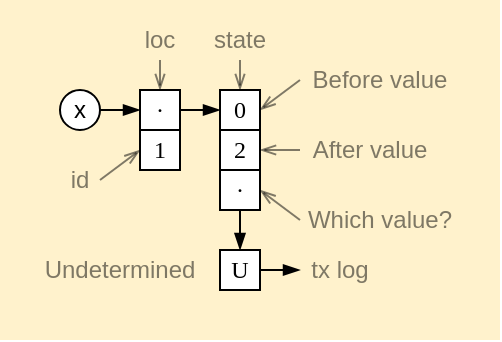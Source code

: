 <mxfile version="21.6.9" type="device">
  <diagram name="Page-1" id="3Da-K6MAal7oWcjGSvR0">
    <mxGraphModel dx="480" dy="108" grid="1" gridSize="10" guides="1" tooltips="1" connect="1" arrows="1" fold="1" page="1" pageScale="1" pageWidth="500" pageHeight="350" math="0" shadow="0">
      <root>
        <mxCell id="0" />
        <mxCell id="1" parent="0" />
        <mxCell id="_nBWBaSlA80PKWS4ckmK-44" value="" style="rounded=0;whiteSpace=wrap;html=1;fillColor=#fff2cc;strokeColor=none;" vertex="1" parent="1">
          <mxGeometry x="130" y="390" width="250" height="170" as="geometry" />
        </mxCell>
        <mxCell id="ApE8lTeV0Uj58Px4gvST-1" value="0" style="rounded=0;whiteSpace=wrap;html=1;fontFamily=Verdana;" parent="1" vertex="1">
          <mxGeometry x="240" y="435" width="20" height="20" as="geometry" />
        </mxCell>
        <mxCell id="ApE8lTeV0Uj58Px4gvST-2" value="2" style="rounded=0;whiteSpace=wrap;html=1;fontFamily=Verdana;" parent="1" vertex="1">
          <mxGeometry x="240" y="455" width="20" height="20" as="geometry" />
        </mxCell>
        <mxCell id="ApE8lTeV0Uj58Px4gvST-5" value="x" style="ellipse;whiteSpace=wrap;html=1;aspect=fixed;" parent="1" vertex="1">
          <mxGeometry x="160" y="435" width="20" height="20" as="geometry" />
        </mxCell>
        <mxCell id="ApE8lTeV0Uj58Px4gvST-6" value="·" style="rounded=0;whiteSpace=wrap;html=1;fontFamily=Verdana;strokeColor=#000000;" parent="1" vertex="1">
          <mxGeometry x="200" y="435" width="20" height="20" as="geometry" />
        </mxCell>
        <mxCell id="ApE8lTeV0Uj58Px4gvST-7" value="1" style="rounded=0;whiteSpace=wrap;html=1;fontFamily=Verdana;" parent="1" vertex="1">
          <mxGeometry x="200" y="455" width="20" height="20" as="geometry" />
        </mxCell>
        <mxCell id="ApE8lTeV0Uj58Px4gvST-8" value="" style="endArrow=blockThin;html=1;exitX=1;exitY=0.5;exitDx=0;exitDy=0;entryX=0;entryY=0.5;entryDx=0;entryDy=0;rounded=0;endFill=1;" parent="1" source="ApE8lTeV0Uj58Px4gvST-5" target="ApE8lTeV0Uj58Px4gvST-6" edge="1">
          <mxGeometry width="50" height="50" relative="1" as="geometry">
            <mxPoint x="300" y="645" as="sourcePoint" />
            <mxPoint x="350" y="595" as="targetPoint" />
          </mxGeometry>
        </mxCell>
        <mxCell id="ApE8lTeV0Uj58Px4gvST-9" value="" style="endArrow=blockThin;html=1;rounded=0;entryX=0;entryY=0.5;entryDx=0;entryDy=0;endFill=1;" parent="1" source="ApE8lTeV0Uj58Px4gvST-6" target="ApE8lTeV0Uj58Px4gvST-1" edge="1">
          <mxGeometry width="50" height="50" relative="1" as="geometry">
            <mxPoint x="190" y="455" as="sourcePoint" />
            <mxPoint x="210" y="455" as="targetPoint" />
          </mxGeometry>
        </mxCell>
        <mxCell id="ApE8lTeV0Uj58Px4gvST-12" value="·" style="rounded=0;whiteSpace=wrap;html=1;fontFamily=Verdana;strokeColor=#000000;" parent="1" vertex="1">
          <mxGeometry x="240" y="475" width="20" height="20" as="geometry" />
        </mxCell>
        <mxCell id="_nBWBaSlA80PKWS4ckmK-22" value="id" style="text;html=1;strokeColor=none;fillColor=none;align=center;verticalAlign=middle;whiteSpace=wrap;rounded=0;fillOpacity=75;strokeOpacity=75;textOpacity=50;" vertex="1" parent="1">
          <mxGeometry x="160" y="470" width="20" height="20" as="geometry" />
        </mxCell>
        <mxCell id="_nBWBaSlA80PKWS4ckmK-24" value="" style="endArrow=openThin;html=1;rounded=0;entryX=0;entryY=0.5;entryDx=0;entryDy=0;exitX=1;exitY=0.5;exitDx=0;exitDy=0;endFill=0;strokeOpacity=50;fillOpacity=100;" edge="1" parent="1" source="_nBWBaSlA80PKWS4ckmK-22" target="ApE8lTeV0Uj58Px4gvST-7">
          <mxGeometry width="50" height="50" relative="1" as="geometry">
            <mxPoint x="350" y="610" as="sourcePoint" />
            <mxPoint x="400" y="560" as="targetPoint" />
          </mxGeometry>
        </mxCell>
        <mxCell id="_nBWBaSlA80PKWS4ckmK-25" value="Before value" style="text;html=1;strokeColor=none;fillColor=none;align=center;verticalAlign=middle;whiteSpace=wrap;rounded=0;textOpacity=50;" vertex="1" parent="1">
          <mxGeometry x="280" y="420" width="80" height="20" as="geometry" />
        </mxCell>
        <mxCell id="_nBWBaSlA80PKWS4ckmK-26" value="After value" style="text;html=1;strokeColor=none;fillColor=none;align=center;verticalAlign=middle;whiteSpace=wrap;rounded=0;textOpacity=50;" vertex="1" parent="1">
          <mxGeometry x="280" y="455" width="70" height="20" as="geometry" />
        </mxCell>
        <mxCell id="_nBWBaSlA80PKWS4ckmK-27" value="Which value?" style="text;html=1;strokeColor=none;fillColor=none;align=center;verticalAlign=middle;whiteSpace=wrap;rounded=0;textOpacity=50;" vertex="1" parent="1">
          <mxGeometry x="280" y="490" width="80" height="20" as="geometry" />
        </mxCell>
        <mxCell id="_nBWBaSlA80PKWS4ckmK-28" value="" style="endArrow=openThin;html=1;rounded=0;entryX=1;entryY=0.5;entryDx=0;entryDy=0;exitX=0;exitY=0.5;exitDx=0;exitDy=0;endFill=0;strokeOpacity=50;" edge="1" parent="1" source="_nBWBaSlA80PKWS4ckmK-26" target="ApE8lTeV0Uj58Px4gvST-2">
          <mxGeometry width="50" height="50" relative="1" as="geometry">
            <mxPoint x="190" y="500" as="sourcePoint" />
            <mxPoint x="210" y="485" as="targetPoint" />
          </mxGeometry>
        </mxCell>
        <mxCell id="_nBWBaSlA80PKWS4ckmK-29" value="" style="endArrow=openThin;html=1;rounded=0;entryX=1;entryY=0.5;entryDx=0;entryDy=0;exitX=0;exitY=0.5;exitDx=0;exitDy=0;endFill=0;strokeOpacity=50;" edge="1" parent="1" source="_nBWBaSlA80PKWS4ckmK-27" target="ApE8lTeV0Uj58Px4gvST-12">
          <mxGeometry width="50" height="50" relative="1" as="geometry">
            <mxPoint x="200" y="510" as="sourcePoint" />
            <mxPoint x="220" y="495" as="targetPoint" />
          </mxGeometry>
        </mxCell>
        <mxCell id="_nBWBaSlA80PKWS4ckmK-30" value="" style="endArrow=openThin;html=1;rounded=0;entryX=1;entryY=0.5;entryDx=0;entryDy=0;exitX=0;exitY=0.5;exitDx=0;exitDy=0;endFill=0;strokeOpacity=50;" edge="1" parent="1" source="_nBWBaSlA80PKWS4ckmK-25" target="ApE8lTeV0Uj58Px4gvST-1">
          <mxGeometry width="50" height="50" relative="1" as="geometry">
            <mxPoint x="210" y="520" as="sourcePoint" />
            <mxPoint x="230" y="505" as="targetPoint" />
          </mxGeometry>
        </mxCell>
        <mxCell id="_nBWBaSlA80PKWS4ckmK-33" value="loc" style="text;html=1;strokeColor=none;fillColor=none;align=center;verticalAlign=middle;whiteSpace=wrap;rounded=0;textOpacity=50;" vertex="1" parent="1">
          <mxGeometry x="190" y="400" width="40" height="20" as="geometry" />
        </mxCell>
        <mxCell id="_nBWBaSlA80PKWS4ckmK-34" value="" style="endArrow=openThin;html=1;rounded=0;entryX=0.5;entryY=0;entryDx=0;entryDy=0;exitX=0.5;exitY=1;exitDx=0;exitDy=0;endFill=0;strokeOpacity=50;" edge="1" parent="1" source="_nBWBaSlA80PKWS4ckmK-33" target="ApE8lTeV0Uj58Px4gvST-6">
          <mxGeometry width="50" height="50" relative="1" as="geometry">
            <mxPoint x="190" y="485" as="sourcePoint" />
            <mxPoint x="210" y="475" as="targetPoint" />
          </mxGeometry>
        </mxCell>
        <mxCell id="_nBWBaSlA80PKWS4ckmK-35" value="state" style="text;html=1;strokeColor=none;fillColor=none;align=center;verticalAlign=middle;whiteSpace=wrap;rounded=0;textOpacity=50;" vertex="1" parent="1">
          <mxGeometry x="230" y="400" width="40" height="20" as="geometry" />
        </mxCell>
        <mxCell id="_nBWBaSlA80PKWS4ckmK-36" value="" style="endArrow=openThin;html=1;rounded=0;entryX=0.5;entryY=0;entryDx=0;entryDy=0;exitX=0.5;exitY=1;exitDx=0;exitDy=0;endFill=0;strokeOpacity=50;" edge="1" parent="1" source="_nBWBaSlA80PKWS4ckmK-35" target="ApE8lTeV0Uj58Px4gvST-1">
          <mxGeometry width="50" height="50" relative="1" as="geometry">
            <mxPoint x="220" y="430" as="sourcePoint" />
            <mxPoint x="220" y="445" as="targetPoint" />
          </mxGeometry>
        </mxCell>
        <mxCell id="_nBWBaSlA80PKWS4ckmK-37" value="U" style="rounded=0;whiteSpace=wrap;html=1;fontFamily=Verdana;strokeColor=#000000;" vertex="1" parent="1">
          <mxGeometry x="240" y="515" width="20" height="20" as="geometry" />
        </mxCell>
        <mxCell id="_nBWBaSlA80PKWS4ckmK-38" value="" style="endArrow=blockThin;html=1;rounded=0;entryX=0.5;entryY=0;entryDx=0;entryDy=0;endFill=1;exitX=0.5;exitY=1;exitDx=0;exitDy=0;" edge="1" parent="1" source="ApE8lTeV0Uj58Px4gvST-12" target="_nBWBaSlA80PKWS4ckmK-37">
          <mxGeometry width="50" height="50" relative="1" as="geometry">
            <mxPoint x="230" y="455" as="sourcePoint" />
            <mxPoint x="250" y="455" as="targetPoint" />
          </mxGeometry>
        </mxCell>
        <mxCell id="_nBWBaSlA80PKWS4ckmK-39" value="" style="endArrow=blockThin;html=1;rounded=0;entryX=0;entryY=0.5;entryDx=0;entryDy=0;endFill=1;exitX=1;exitY=0.5;exitDx=0;exitDy=0;" edge="1" parent="1" source="_nBWBaSlA80PKWS4ckmK-37" target="_nBWBaSlA80PKWS4ckmK-40">
          <mxGeometry width="50" height="50" relative="1" as="geometry">
            <mxPoint x="250" y="540" as="sourcePoint" />
            <mxPoint x="250" y="555" as="targetPoint" />
          </mxGeometry>
        </mxCell>
        <mxCell id="_nBWBaSlA80PKWS4ckmK-40" value="tx log" style="text;html=1;strokeColor=none;fillColor=none;align=center;verticalAlign=middle;whiteSpace=wrap;rounded=0;textOpacity=50;" vertex="1" parent="1">
          <mxGeometry x="280" y="515" width="40" height="20" as="geometry" />
        </mxCell>
        <mxCell id="_nBWBaSlA80PKWS4ckmK-43" value="Undetermined" style="text;html=1;strokeColor=none;fillColor=none;align=center;verticalAlign=middle;whiteSpace=wrap;rounded=0;textOpacity=50;" vertex="1" parent="1">
          <mxGeometry x="150" y="515" width="80" height="20" as="geometry" />
        </mxCell>
      </root>
    </mxGraphModel>
  </diagram>
</mxfile>
